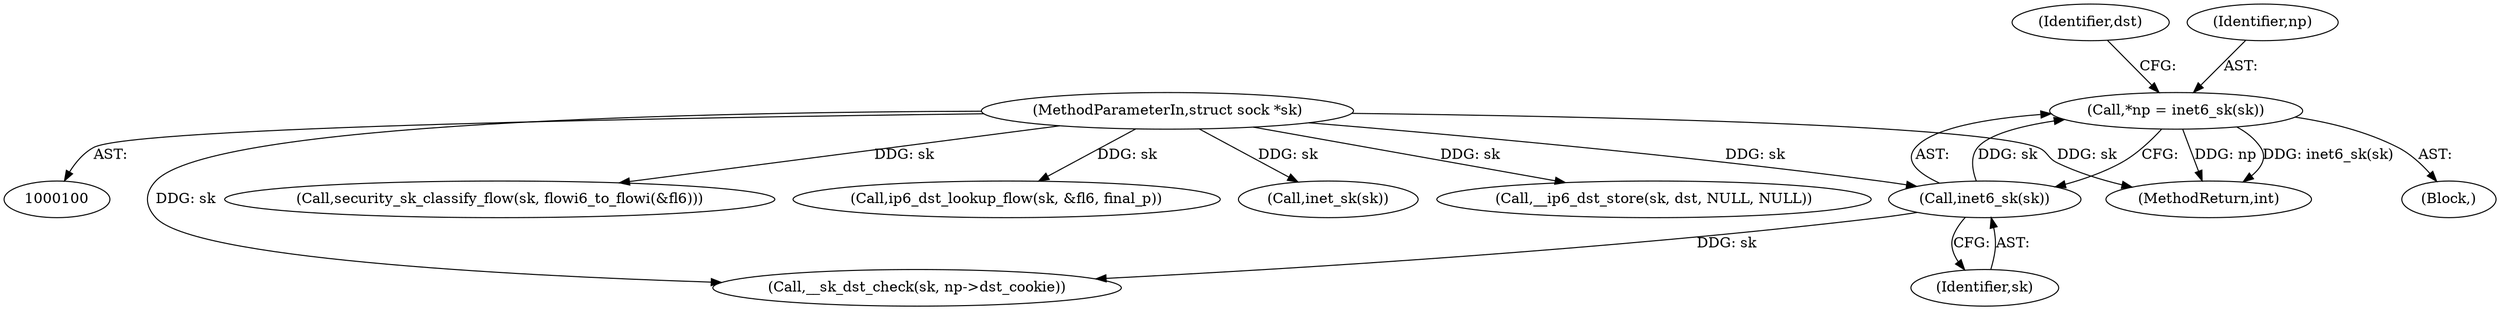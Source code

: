 digraph "0_linux_45f6fad84cc305103b28d73482b344d7f5b76f39_3@pointer" {
"1000104" [label="(Call,*np = inet6_sk(sk))"];
"1000106" [label="(Call,inet6_sk(sk))"];
"1000101" [label="(MethodParameterIn,struct sock *sk)"];
"1000104" [label="(Call,*np = inet6_sk(sk))"];
"1000110" [label="(Identifier,dst)"];
"1000106" [label="(Call,inet6_sk(sk))"];
"1000111" [label="(Call,__sk_dst_check(sk, np->dst_cookie))"];
"1000190" [label="(Call,security_sk_classify_flow(sk, flowi6_to_flowi(&fl6)))"];
"1000207" [label="(Call,ip6_dst_lookup_flow(sk, &fl6, final_p))"];
"1000238" [label="(MethodReturn,int)"];
"1000123" [label="(Call,inet_sk(sk))"];
"1000105" [label="(Identifier,np)"];
"1000101" [label="(MethodParameterIn,struct sock *sk)"];
"1000107" [label="(Identifier,sk)"];
"1000102" [label="(Block,)"];
"1000231" [label="(Call,__ip6_dst_store(sk, dst, NULL, NULL))"];
"1000104" -> "1000102"  [label="AST: "];
"1000104" -> "1000106"  [label="CFG: "];
"1000105" -> "1000104"  [label="AST: "];
"1000106" -> "1000104"  [label="AST: "];
"1000110" -> "1000104"  [label="CFG: "];
"1000104" -> "1000238"  [label="DDG: np"];
"1000104" -> "1000238"  [label="DDG: inet6_sk(sk)"];
"1000106" -> "1000104"  [label="DDG: sk"];
"1000106" -> "1000107"  [label="CFG: "];
"1000107" -> "1000106"  [label="AST: "];
"1000101" -> "1000106"  [label="DDG: sk"];
"1000106" -> "1000111"  [label="DDG: sk"];
"1000101" -> "1000100"  [label="AST: "];
"1000101" -> "1000238"  [label="DDG: sk"];
"1000101" -> "1000111"  [label="DDG: sk"];
"1000101" -> "1000123"  [label="DDG: sk"];
"1000101" -> "1000190"  [label="DDG: sk"];
"1000101" -> "1000207"  [label="DDG: sk"];
"1000101" -> "1000231"  [label="DDG: sk"];
}
